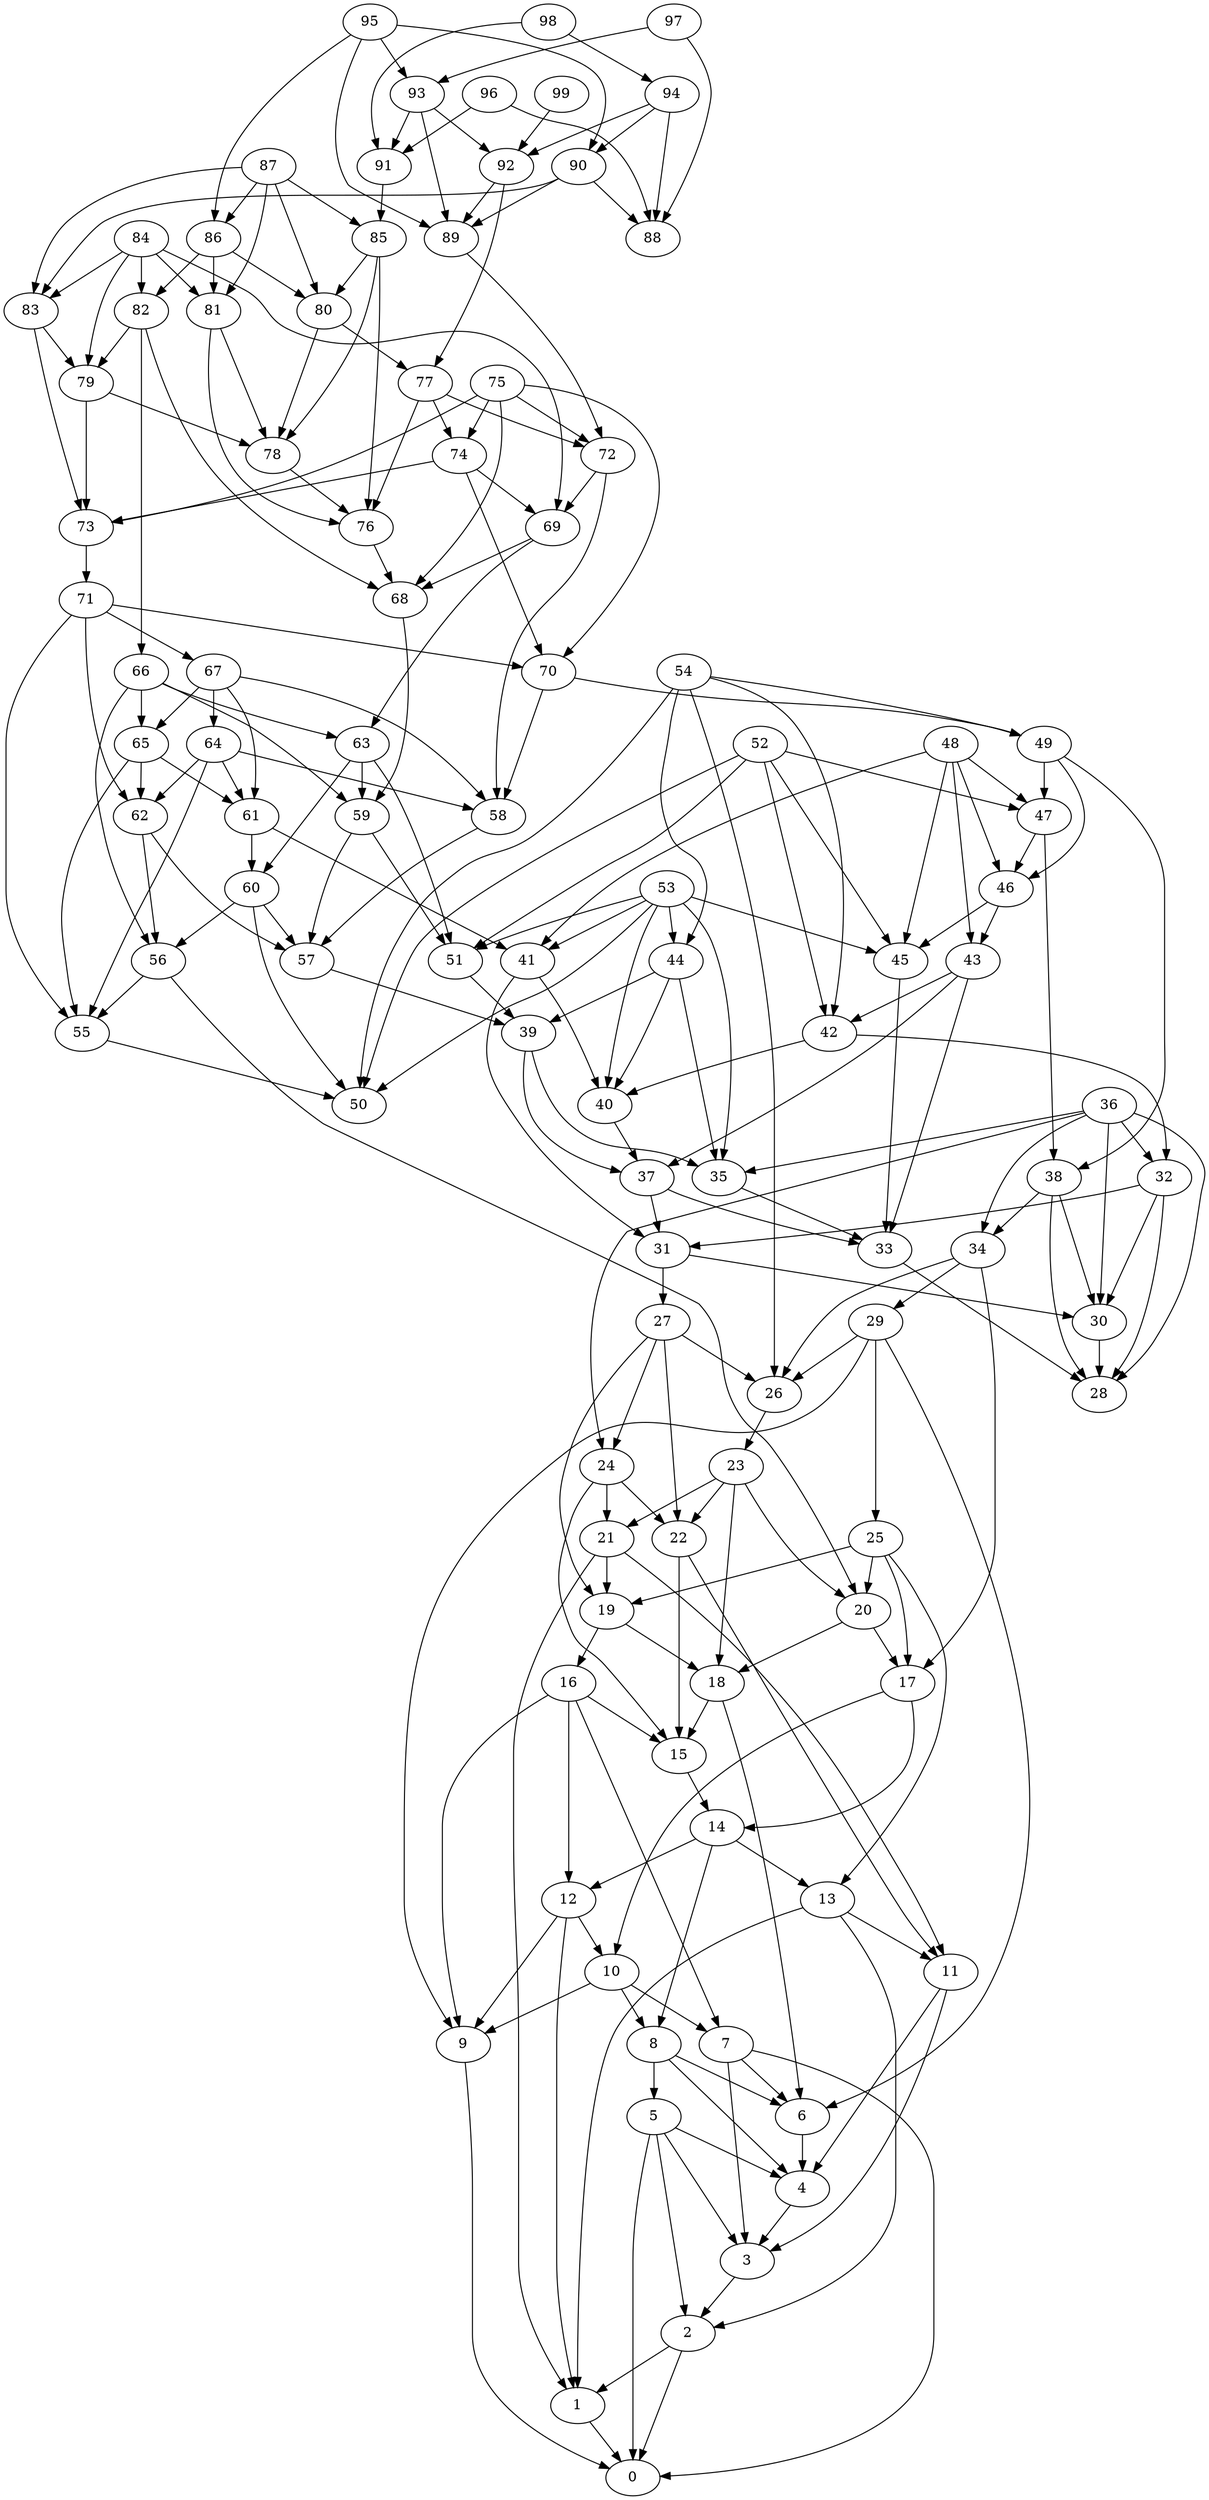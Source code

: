 digraph my_graph {
0;
1;
2;
3;
4;
5;
6;
7;
8;
9;
10;
11;
12;
13;
14;
15;
16;
17;
18;
19;
20;
21;
22;
23;
24;
25;
26;
27;
28;
29;
30;
31;
32;
33;
34;
35;
36;
37;
38;
39;
40;
41;
42;
43;
44;
45;
46;
47;
48;
49;
50;
51;
52;
53;
54;
55;
56;
57;
58;
59;
60;
61;
62;
63;
64;
65;
66;
67;
68;
69;
70;
71;
72;
73;
74;
75;
76;
77;
78;
79;
80;
81;
82;
83;
84;
85;
86;
87;
88;
89;
90;
91;
92;
93;
94;
95;
96;
97;
98;
99;
1->0
2->1
2->0
3->2
4->3
5->4
5->2
5->3
5->0
6->4
7->6
7->0
7->3
8->6
8->5
8->4
9->0
10->8
10->9
10->7
11->3
11->4
12->9
12->1
12->10
13->11
13->1
13->2
14->13
14->12
14->8
15->14
16->15
16->7
16->9
16->12
17->10
17->14
18->15
18->6
19->18
19->16
20->17
20->18
21->19
21->1
21->11
22->15
22->11
23->18
23->21
23->22
23->20
24->21
24->15
24->22
25->17
25->20
25->19
25->13
26->23
27->22
27->24
27->26
27->19
29->6
29->26
29->25
29->9
30->28
31->30
31->27
32->31
32->28
32->30
33->28
34->29
34->26
34->17
35->33
36->24
36->30
36->28
36->34
36->32
36->35
37->33
37->31
38->30
38->34
38->28
39->37
39->35
40->37
41->31
41->40
42->32
42->40
43->33
43->42
43->37
44->35
44->39
44->40
45->33
46->45
46->43
47->46
47->38
48->41
48->47
48->43
48->45
48->46
49->38
49->46
49->47
51->39
52->45
52->50
52->42
52->51
52->47
53->40
53->50
53->41
53->35
53->44
53->51
53->45
54->26
54->44
54->42
54->49
54->50
55->50
56->20
56->55
57->39
58->57
59->51
59->57
60->56
60->50
60->57
61->60
61->41
62->56
62->57
63->51
63->60
63->59
64->58
64->55
64->62
64->61
65->62
65->61
65->55
66->63
66->59
66->56
66->65
67->65
67->64
67->58
67->61
68->59
69->63
69->68
70->58
70->49
71->62
71->70
71->55
71->67
72->69
72->58
73->71
74->70
74->73
74->69
75->72
75->68
75->70
75->73
75->74
76->68
77->72
77->76
77->74
78->76
79->73
79->78
80->77
80->78
81->78
81->76
82->79
82->68
82->66
83->79
83->73
84->82
84->79
84->69
84->83
84->81
85->78
85->76
85->80
86->82
86->81
86->80
87->80
87->83
87->85
87->86
87->81
89->72
90->89
90->88
90->83
91->85
92->89
92->77
93->92
93->91
93->89
94->92
94->88
94->90
95->86
95->93
95->90
95->89
96->88
96->91
97->93
97->88
98->91
98->94
99->92
}